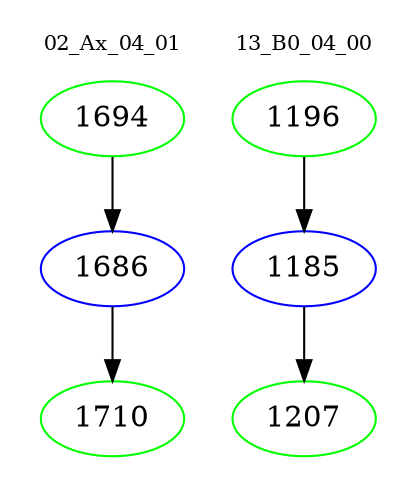digraph{
subgraph cluster_0 {
color = white
label = "02_Ax_04_01";
fontsize=10;
T0_1694 [label="1694", color="green"]
T0_1694 -> T0_1686 [color="black"]
T0_1686 [label="1686", color="blue"]
T0_1686 -> T0_1710 [color="black"]
T0_1710 [label="1710", color="green"]
}
subgraph cluster_1 {
color = white
label = "13_B0_04_00";
fontsize=10;
T1_1196 [label="1196", color="green"]
T1_1196 -> T1_1185 [color="black"]
T1_1185 [label="1185", color="blue"]
T1_1185 -> T1_1207 [color="black"]
T1_1207 [label="1207", color="green"]
}
}
